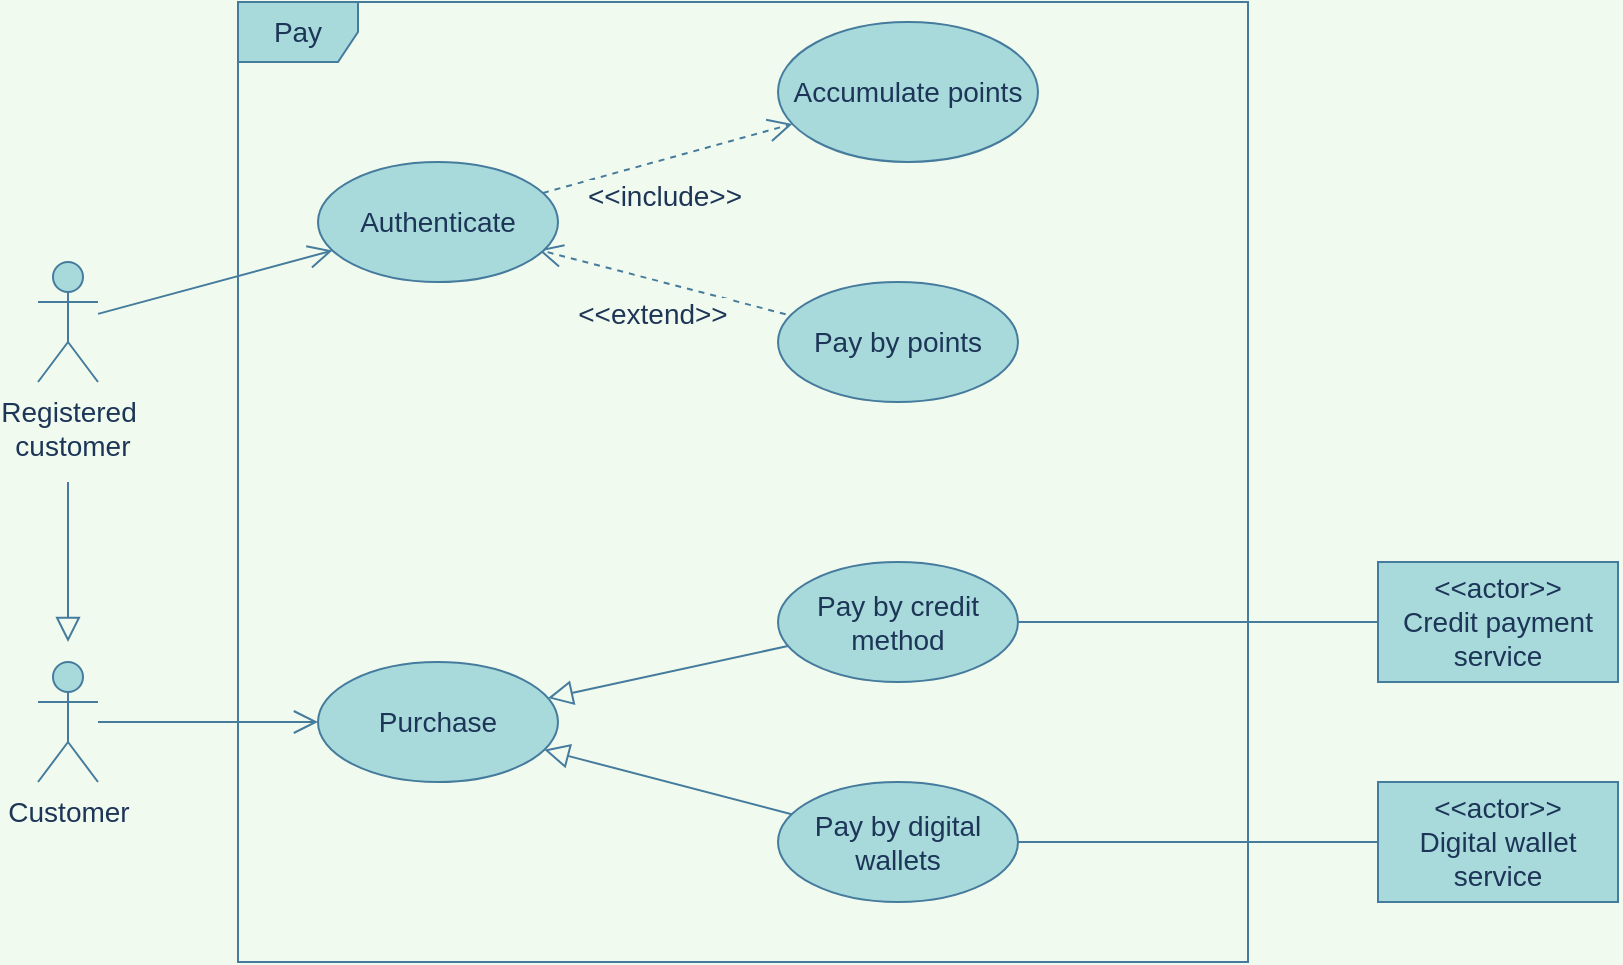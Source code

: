 <mxfile>
    <diagram id="euN2Qpa1jMs72AbPiXc1" name="Page-1">
        <mxGraphModel dx="847" dy="683" grid="1" gridSize="10" guides="1" tooltips="1" connect="1" arrows="1" fold="1" page="1" pageScale="1" pageWidth="850" pageHeight="1100" background="#F1FAEE" math="0" shadow="0">
            <root>
                <mxCell id="0"/>
                <mxCell id="1" parent="0"/>
                <mxCell id="77" value="Pay" style="shape=umlFrame;whiteSpace=wrap;html=1;rounded=0;sketch=0;fontColor=#1D3557;strokeColor=#457B9D;fillColor=#A8DADC;fontSize=14;" vertex="1" parent="1">
                    <mxGeometry x="140" y="300" width="505" height="480" as="geometry"/>
                </mxCell>
                <mxCell id="6" value="Customer&lt;br style=&quot;font-size: 14px;&quot;&gt;" style="shape=umlActor;verticalLabelPosition=bottom;verticalAlign=top;html=1;outlineConnect=0;rounded=0;sketch=0;fontColor=#1D3557;strokeColor=#457B9D;fillColor=#A8DADC;fontSize=14;" parent="1" vertex="1">
                    <mxGeometry x="40" y="630" width="30" height="60" as="geometry"/>
                </mxCell>
                <mxCell id="68" value="Registered&lt;br style=&quot;font-size: 14px;&quot;&gt;&amp;nbsp;customer" style="shape=umlActor;verticalLabelPosition=bottom;verticalAlign=top;html=1;outlineConnect=0;rounded=0;sketch=0;fontColor=#1D3557;strokeColor=#457B9D;fillColor=#A8DADC;fontSize=14;" vertex="1" parent="1">
                    <mxGeometry x="40" y="430" width="30" height="60" as="geometry"/>
                </mxCell>
                <mxCell id="31" value="" style="rounded=0;orthogonalLoop=1;jettySize=auto;html=1;strokeColor=#457B9D;endArrow=open;endFill=0;fontColor=#1D3557;labelBackgroundColor=#F1FAEE;endSize=10;fontSize=14;" edge="1" parent="1" source="68" target="30">
                    <mxGeometry relative="1" as="geometry"/>
                </mxCell>
                <mxCell id="69" value="" style="endArrow=none;html=1;strokeColor=#457B9D;startArrow=block;startFill=0;fontColor=#1D3557;labelBackgroundColor=#F1FAEE;endSize=10;startSize=10;sourcePerimeterSpacing=10;targetPerimeterSpacing=50;fontSize=14;" edge="1" parent="1" source="6" target="68">
                    <mxGeometry width="50" height="50" relative="1" as="geometry">
                        <mxPoint x="60" y="550" as="sourcePoint"/>
                        <mxPoint x="55" y="530" as="targetPoint"/>
                    </mxGeometry>
                </mxCell>
                <mxCell id="94" value="&amp;lt;&amp;lt;extend&amp;gt;&amp;gt;" style="edgeStyle=none;rounded=0;orthogonalLoop=1;jettySize=auto;html=1;dashed=1;startArrow=none;startFill=0;endArrow=open;endFill=0;strokeColor=#457B9D;labelBackgroundColor=#F1FAEE;fontColor=#1D3557;endSize=10;startSize=6;fontSize=14;" edge="1" parent="1">
                    <mxGeometry x="0.012" y="17" relative="1" as="geometry">
                        <mxPoint as="offset"/>
                        <mxPoint x="413.826" y="456.102" as="sourcePoint"/>
                        <mxPoint x="290.195" y="423.877" as="targetPoint"/>
                    </mxGeometry>
                </mxCell>
                <mxCell id="30" value="Authenticate" style="ellipse;whiteSpace=wrap;html=1;rounded=0;fontSize=14;fontColor=#1D3557;strokeColor=#457B9D;fillColor=#A8DADC;sketch=0;" vertex="1" parent="1">
                    <mxGeometry x="180" y="380" width="120" height="60" as="geometry"/>
                </mxCell>
                <mxCell id="66" value="&amp;lt;&amp;lt;include&amp;gt;&amp;gt;" style="edgeStyle=none;rounded=0;orthogonalLoop=1;jettySize=auto;html=1;dashed=1;startArrow=none;startFill=0;endArrow=open;endFill=0;strokeColor=#457B9D;fontColor=#1D3557;labelBackgroundColor=#F1FAEE;endSize=10;fontSize=14;" edge="1" parent="1" source="30" target="65">
                    <mxGeometry x="-0.11" y="-18" relative="1" as="geometry">
                        <mxPoint as="offset"/>
                    </mxGeometry>
                </mxCell>
                <mxCell id="65" value="Accumulate points" style="ellipse;whiteSpace=wrap;html=1;rounded=0;fontSize=14;fontColor=#1D3557;strokeColor=#457B9D;fillColor=#A8DADC;sketch=0;" vertex="1" parent="1">
                    <mxGeometry x="410" y="310" width="130" height="70" as="geometry"/>
                </mxCell>
                <mxCell id="78" value="" style="edgeStyle=none;rounded=0;orthogonalLoop=1;jettySize=auto;html=1;startArrow=none;startFill=0;endArrow=open;endFill=0;strokeColor=#457B9D;fontColor=#1D3557;labelBackgroundColor=#F1FAEE;endSize=10;fontSize=14;" edge="1" parent="1" source="6" target="73">
                    <mxGeometry relative="1" as="geometry"/>
                </mxCell>
                <mxCell id="73" value="Purchase" style="ellipse;whiteSpace=wrap;html=1;rounded=0;fontColor=#1D3557;verticalAlign=middle;strokeColor=#457B9D;fillColor=#A8DADC;sketch=0;fontSize=14;" vertex="1" parent="1">
                    <mxGeometry x="180" y="630" width="120" height="60" as="geometry"/>
                </mxCell>
                <mxCell id="80" value="" style="edgeStyle=none;rounded=0;orthogonalLoop=1;jettySize=auto;html=1;startArrow=none;startFill=0;endArrow=block;endFill=0;strokeColor=#457B9D;fontColor=#1D3557;labelBackgroundColor=#F1FAEE;endSize=10;fontSize=14;" edge="1" parent="1" source="75" target="73">
                    <mxGeometry relative="1" as="geometry">
                        <mxPoint x="330" y="580" as="targetPoint"/>
                    </mxGeometry>
                </mxCell>
                <mxCell id="84" style="edgeStyle=none;rounded=0;orthogonalLoop=1;jettySize=auto;html=1;startArrow=none;startFill=0;endArrow=none;endFill=0;strokeColor=#457B9D;fontColor=#1D3557;labelBackgroundColor=#F1FAEE;fontSize=14;" edge="1" parent="1" source="87">
                    <mxGeometry relative="1" as="geometry">
                        <mxPoint x="780" y="610" as="targetPoint"/>
                    </mxGeometry>
                </mxCell>
                <mxCell id="75" value="Pay by credit method" style="ellipse;whiteSpace=wrap;html=1;rounded=0;fontSize=14;fontColor=#1D3557;strokeColor=#457B9D;fillColor=#A8DADC;sketch=0;" vertex="1" parent="1">
                    <mxGeometry x="410" y="580" width="120" height="60" as="geometry"/>
                </mxCell>
                <mxCell id="81" style="edgeStyle=none;rounded=0;orthogonalLoop=1;jettySize=auto;html=1;startArrow=none;startFill=0;endArrow=block;endFill=0;strokeColor=#457B9D;fontColor=#1D3557;labelBackgroundColor=#F1FAEE;endSize=10;fontSize=14;" edge="1" parent="1" source="76" target="73">
                    <mxGeometry relative="1" as="geometry"/>
                </mxCell>
                <mxCell id="85" style="edgeStyle=none;rounded=0;orthogonalLoop=1;jettySize=auto;html=1;startArrow=none;startFill=0;endArrow=none;endFill=0;strokeColor=#457B9D;fontColor=#1D3557;labelBackgroundColor=#F1FAEE;fontSize=14;" edge="1" parent="1" source="90">
                    <mxGeometry relative="1" as="geometry">
                        <mxPoint x="780" y="720" as="targetPoint"/>
                    </mxGeometry>
                </mxCell>
                <mxCell id="76" value="Pay by digital wallets" style="ellipse;whiteSpace=wrap;html=1;rounded=0;fontSize=14;fontColor=#1D3557;strokeColor=#457B9D;fillColor=#A8DADC;sketch=0;" vertex="1" parent="1">
                    <mxGeometry x="410" y="690" width="120" height="60" as="geometry"/>
                </mxCell>
                <mxCell id="93" value="Pay by points" style="ellipse;whiteSpace=wrap;html=1;rounded=0;fontSize=14;fontColor=#1D3557;strokeColor=#457B9D;fillColor=#A8DADC;sketch=0;" vertex="1" parent="1">
                    <mxGeometry x="410" y="440" width="120" height="60" as="geometry"/>
                </mxCell>
                <mxCell id="87" value="&amp;lt;&amp;lt;actor&amp;gt;&amp;gt;&lt;br style=&quot;font-size: 14px;&quot;&gt;Credit payment service" style="rounded=0;whiteSpace=wrap;html=1;fillColor=#A8DADC;strokeColor=#457B9D;fontColor=#1D3557;fontSize=14;" vertex="1" parent="1">
                    <mxGeometry x="710" y="580" width="120" height="60" as="geometry"/>
                </mxCell>
                <mxCell id="95" value="" style="edgeStyle=none;rounded=0;orthogonalLoop=1;jettySize=auto;html=1;startArrow=none;startFill=0;endArrow=none;endFill=0;strokeColor=#457B9D;fontColor=#1D3557;labelBackgroundColor=#F1FAEE;fontSize=14;" edge="1" parent="1" source="75" target="87">
                    <mxGeometry relative="1" as="geometry">
                        <mxPoint x="780" y="610" as="targetPoint"/>
                        <mxPoint x="530" y="610" as="sourcePoint"/>
                    </mxGeometry>
                </mxCell>
                <mxCell id="90" value="&amp;lt;&amp;lt;actor&amp;gt;&amp;gt;&lt;br style=&quot;font-size: 14px;&quot;&gt;Digital wallet service" style="rounded=0;whiteSpace=wrap;html=1;fillColor=#A8DADC;strokeColor=#457B9D;fontColor=#1D3557;fontSize=14;" vertex="1" parent="1">
                    <mxGeometry x="710" y="690" width="120" height="60" as="geometry"/>
                </mxCell>
                <mxCell id="96" value="" style="edgeStyle=none;rounded=0;orthogonalLoop=1;jettySize=auto;html=1;startArrow=none;startFill=0;endArrow=none;endFill=0;strokeColor=#457B9D;fontColor=#1D3557;labelBackgroundColor=#F1FAEE;fontSize=14;" edge="1" parent="1" source="76" target="90">
                    <mxGeometry relative="1" as="geometry">
                        <mxPoint x="780" y="720" as="targetPoint"/>
                        <mxPoint x="530" y="720" as="sourcePoint"/>
                    </mxGeometry>
                </mxCell>
            </root>
        </mxGraphModel>
    </diagram>
</mxfile>